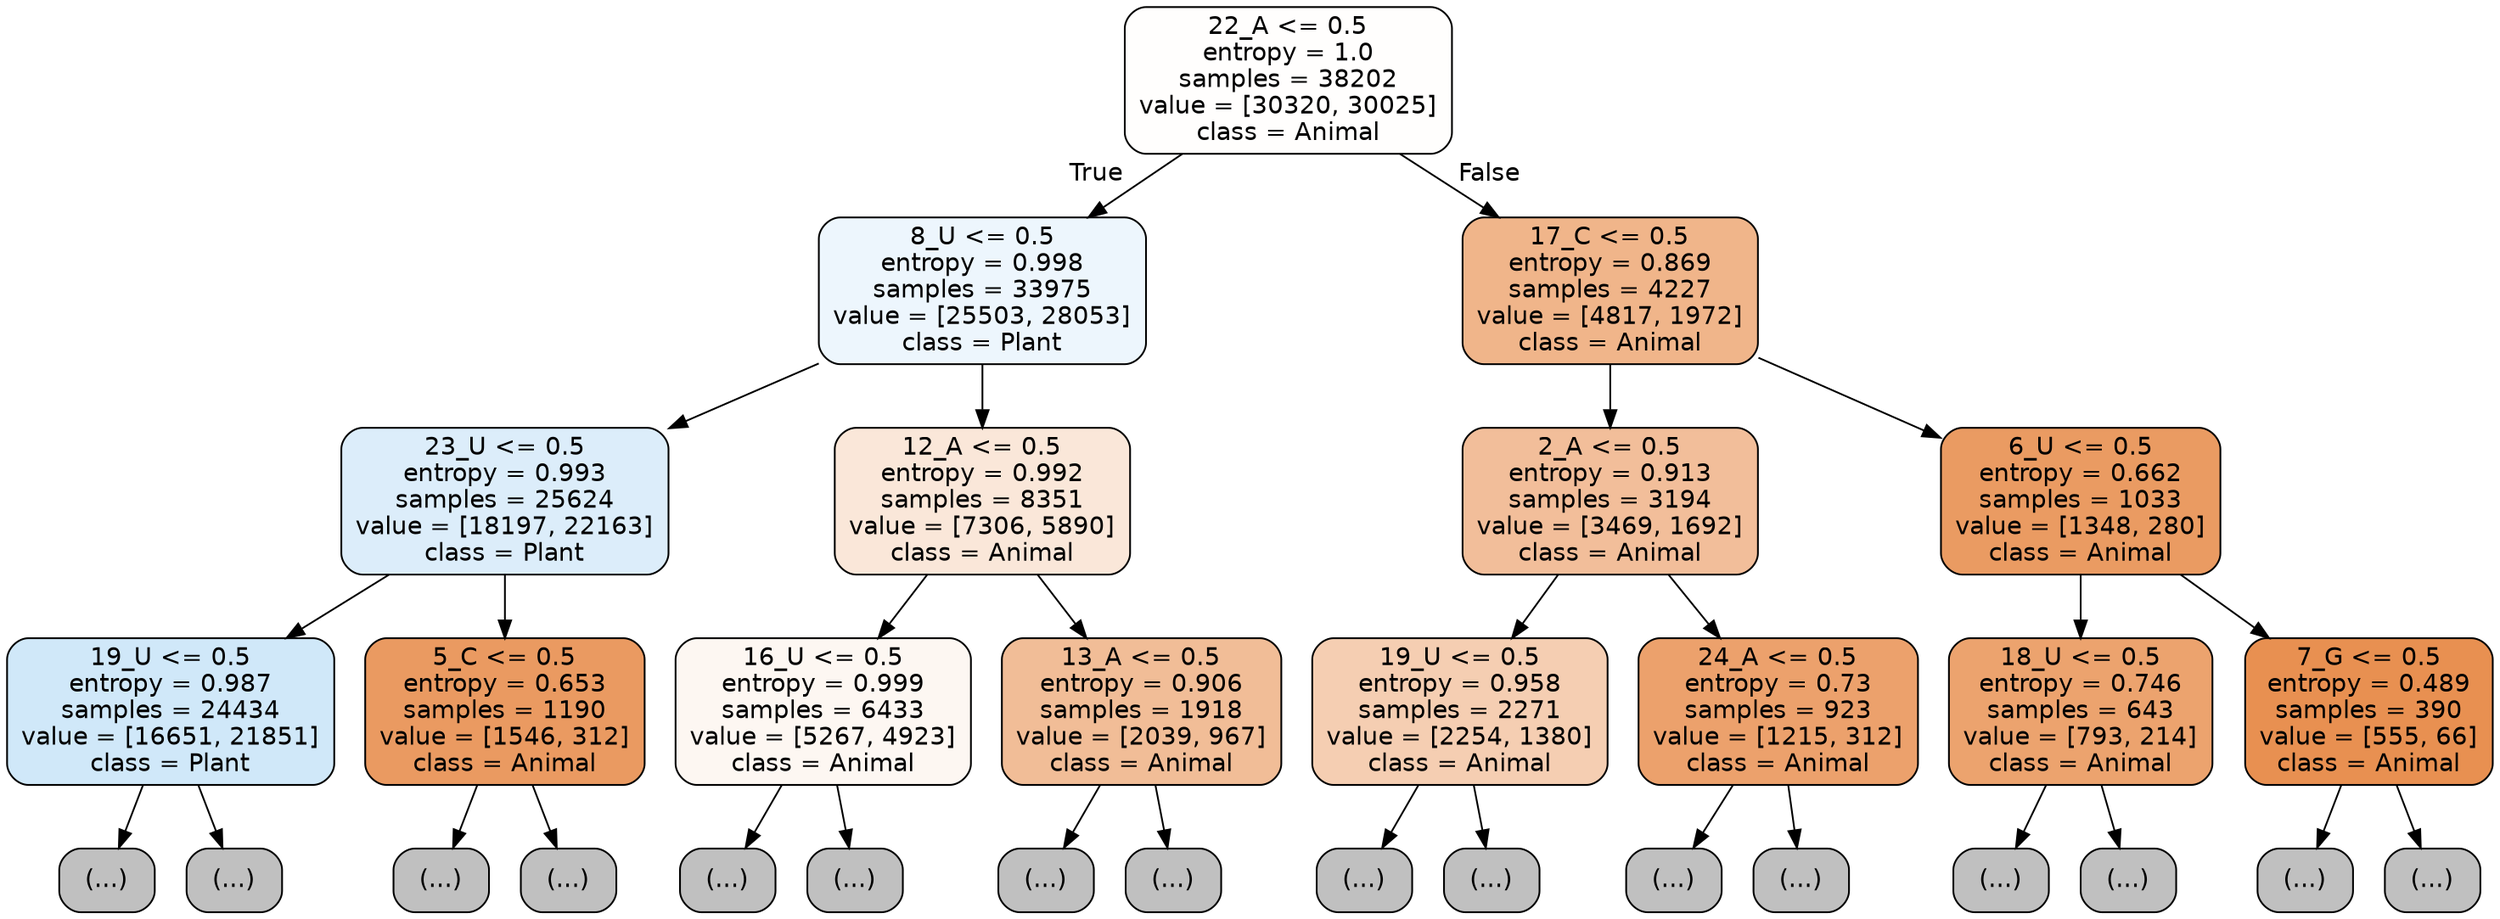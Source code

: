 digraph Tree {
node [shape=box, style="filled, rounded", color="black", fontname="helvetica"] ;
edge [fontname="helvetica"] ;
0 [label="22_A <= 0.5\nentropy = 1.0\nsamples = 38202\nvalue = [30320, 30025]\nclass = Animal", fillcolor="#fffefd"] ;
1 [label="8_U <= 0.5\nentropy = 0.998\nsamples = 33975\nvalue = [25503, 28053]\nclass = Plant", fillcolor="#edf6fd"] ;
0 -> 1 [labeldistance=2.5, labelangle=45, headlabel="True"] ;
2 [label="23_U <= 0.5\nentropy = 0.993\nsamples = 25624\nvalue = [18197, 22163]\nclass = Plant", fillcolor="#dcedfa"] ;
1 -> 2 ;
3 [label="19_U <= 0.5\nentropy = 0.987\nsamples = 24434\nvalue = [16651, 21851]\nclass = Plant", fillcolor="#d0e8f9"] ;
2 -> 3 ;
4 [label="(...)", fillcolor="#C0C0C0"] ;
3 -> 4 ;
7837 [label="(...)", fillcolor="#C0C0C0"] ;
3 -> 7837 ;
10482 [label="5_C <= 0.5\nentropy = 0.653\nsamples = 1190\nvalue = [1546, 312]\nclass = Animal", fillcolor="#ea9a61"] ;
2 -> 10482 ;
10483 [label="(...)", fillcolor="#C0C0C0"] ;
10482 -> 10483 ;
10814 [label="(...)", fillcolor="#C0C0C0"] ;
10482 -> 10814 ;
10939 [label="12_A <= 0.5\nentropy = 0.992\nsamples = 8351\nvalue = [7306, 5890]\nclass = Animal", fillcolor="#fae7d9"] ;
1 -> 10939 ;
10940 [label="16_U <= 0.5\nentropy = 0.999\nsamples = 6433\nvalue = [5267, 4923]\nclass = Animal", fillcolor="#fdf7f2"] ;
10939 -> 10940 ;
10941 [label="(...)", fillcolor="#C0C0C0"] ;
10940 -> 10941 ;
13134 [label="(...)", fillcolor="#C0C0C0"] ;
10940 -> 13134 ;
14027 [label="13_A <= 0.5\nentropy = 0.906\nsamples = 1918\nvalue = [2039, 967]\nclass = Animal", fillcolor="#f1bd97"] ;
10939 -> 14027 ;
14028 [label="(...)", fillcolor="#C0C0C0"] ;
14027 -> 14028 ;
14723 [label="(...)", fillcolor="#C0C0C0"] ;
14027 -> 14723 ;
14966 [label="17_C <= 0.5\nentropy = 0.869\nsamples = 4227\nvalue = [4817, 1972]\nclass = Animal", fillcolor="#f0b58a"] ;
0 -> 14966 [labeldistance=2.5, labelangle=-45, headlabel="False"] ;
14967 [label="2_A <= 0.5\nentropy = 0.913\nsamples = 3194\nvalue = [3469, 1692]\nclass = Animal", fillcolor="#f2be9a"] ;
14966 -> 14967 ;
14968 [label="19_U <= 0.5\nentropy = 0.958\nsamples = 2271\nvalue = [2254, 1380]\nclass = Animal", fillcolor="#f5ceb2"] ;
14967 -> 14968 ;
14969 [label="(...)", fillcolor="#C0C0C0"] ;
14968 -> 14969 ;
15788 [label="(...)", fillcolor="#C0C0C0"] ;
14968 -> 15788 ;
16063 [label="24_A <= 0.5\nentropy = 0.73\nsamples = 923\nvalue = [1215, 312]\nclass = Animal", fillcolor="#eca16c"] ;
14967 -> 16063 ;
16064 [label="(...)", fillcolor="#C0C0C0"] ;
16063 -> 16064 ;
16437 [label="(...)", fillcolor="#C0C0C0"] ;
16063 -> 16437 ;
16452 [label="6_U <= 0.5\nentropy = 0.662\nsamples = 1033\nvalue = [1348, 280]\nclass = Animal", fillcolor="#ea9b62"] ;
14966 -> 16452 ;
16453 [label="18_U <= 0.5\nentropy = 0.746\nsamples = 643\nvalue = [793, 214]\nclass = Animal", fillcolor="#eca36e"] ;
16452 -> 16453 ;
16454 [label="(...)", fillcolor="#C0C0C0"] ;
16453 -> 16454 ;
16695 [label="(...)", fillcolor="#C0C0C0"] ;
16453 -> 16695 ;
16770 [label="7_G <= 0.5\nentropy = 0.489\nsamples = 390\nvalue = [555, 66]\nclass = Animal", fillcolor="#e89051"] ;
16452 -> 16770 ;
16771 [label="(...)", fillcolor="#C0C0C0"] ;
16770 -> 16771 ;
16854 [label="(...)", fillcolor="#C0C0C0"] ;
16770 -> 16854 ;
}